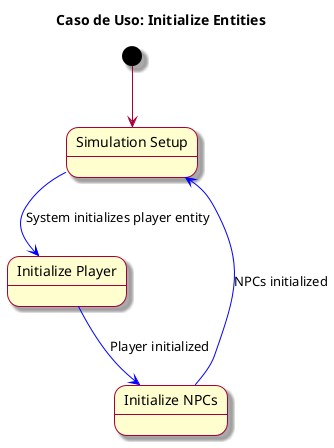 @startuml
skin rose
title Caso de Uso: Initialize Entities

state SIMULATION_SETUP as "Simulation Setup"
state InitializePlayer as "Initialize Player"
state InitializeNPCs as "Initialize NPCs"

[*] --> SIMULATION_SETUP
SIMULATION_SETUP -[#blue]-> InitializePlayer : System initializes player entity
InitializePlayer -[#blue]-> InitializeNPCs : Player initialized
InitializeNPCs -[#blue]-> SIMULATION_SETUP : NPCs initialized

@enduml
